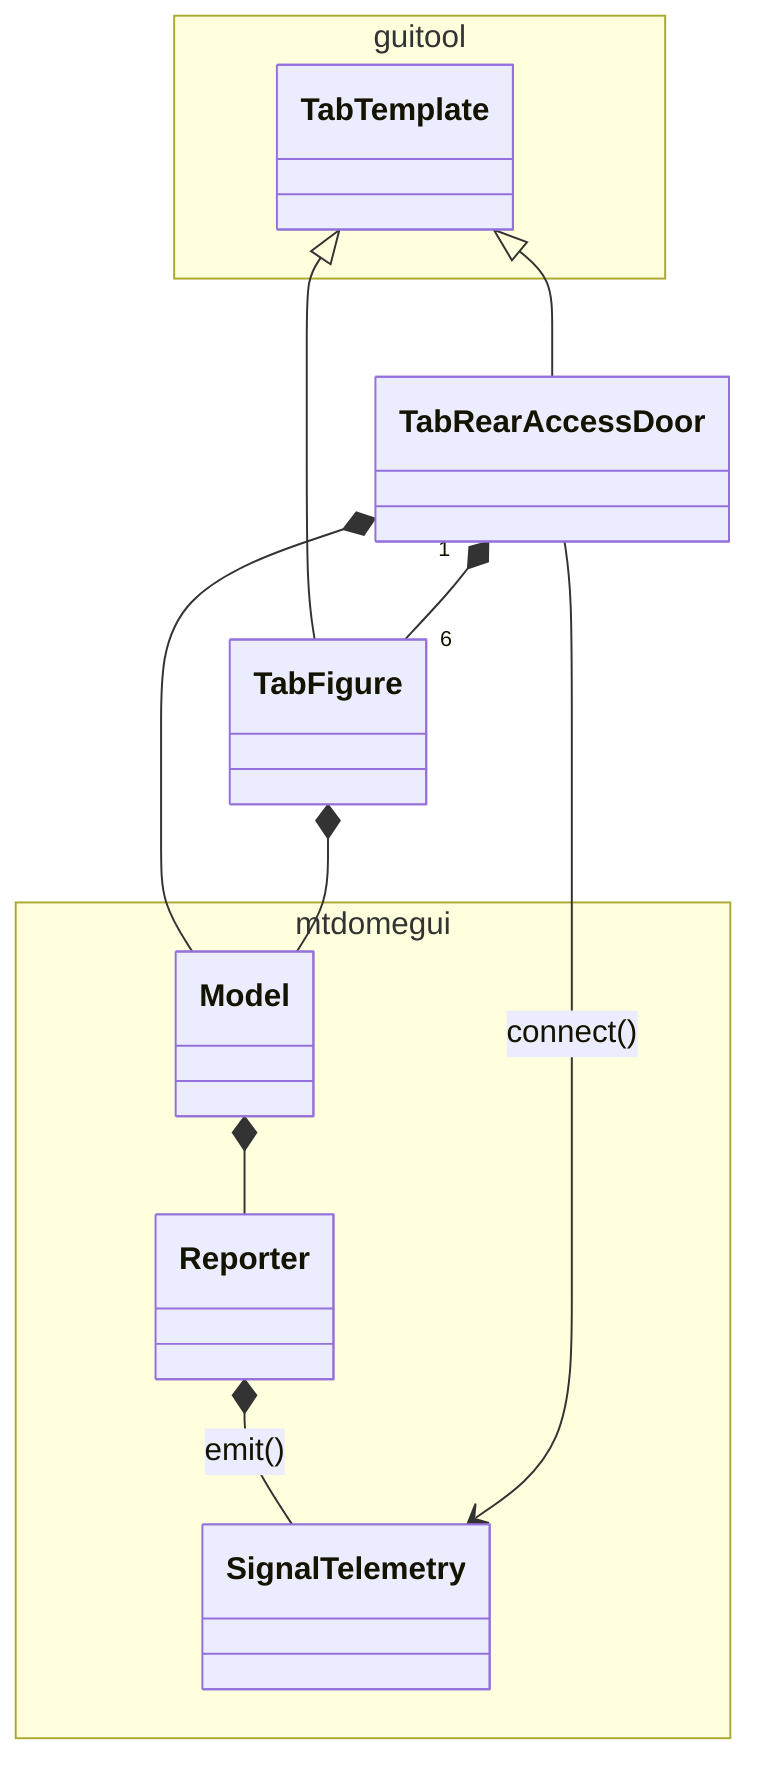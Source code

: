 classDiagram

namespace guitool {
  class TabTemplate
}

namespace mtdomegui {
  class Model
  class Reporter
  class SignalTelemetry
}

Model *-- Reporter

Reporter *-- SignalTelemetry : emit()

TabTemplate <|-- TabRearAccessDoor
TabTemplate <|-- TabFigure

TabRearAccessDoor *-- Model
TabRearAccessDoor "1" *-- "6" TabFigure
TabRearAccessDoor --> SignalTelemetry : connect()

TabFigure *-- Model
